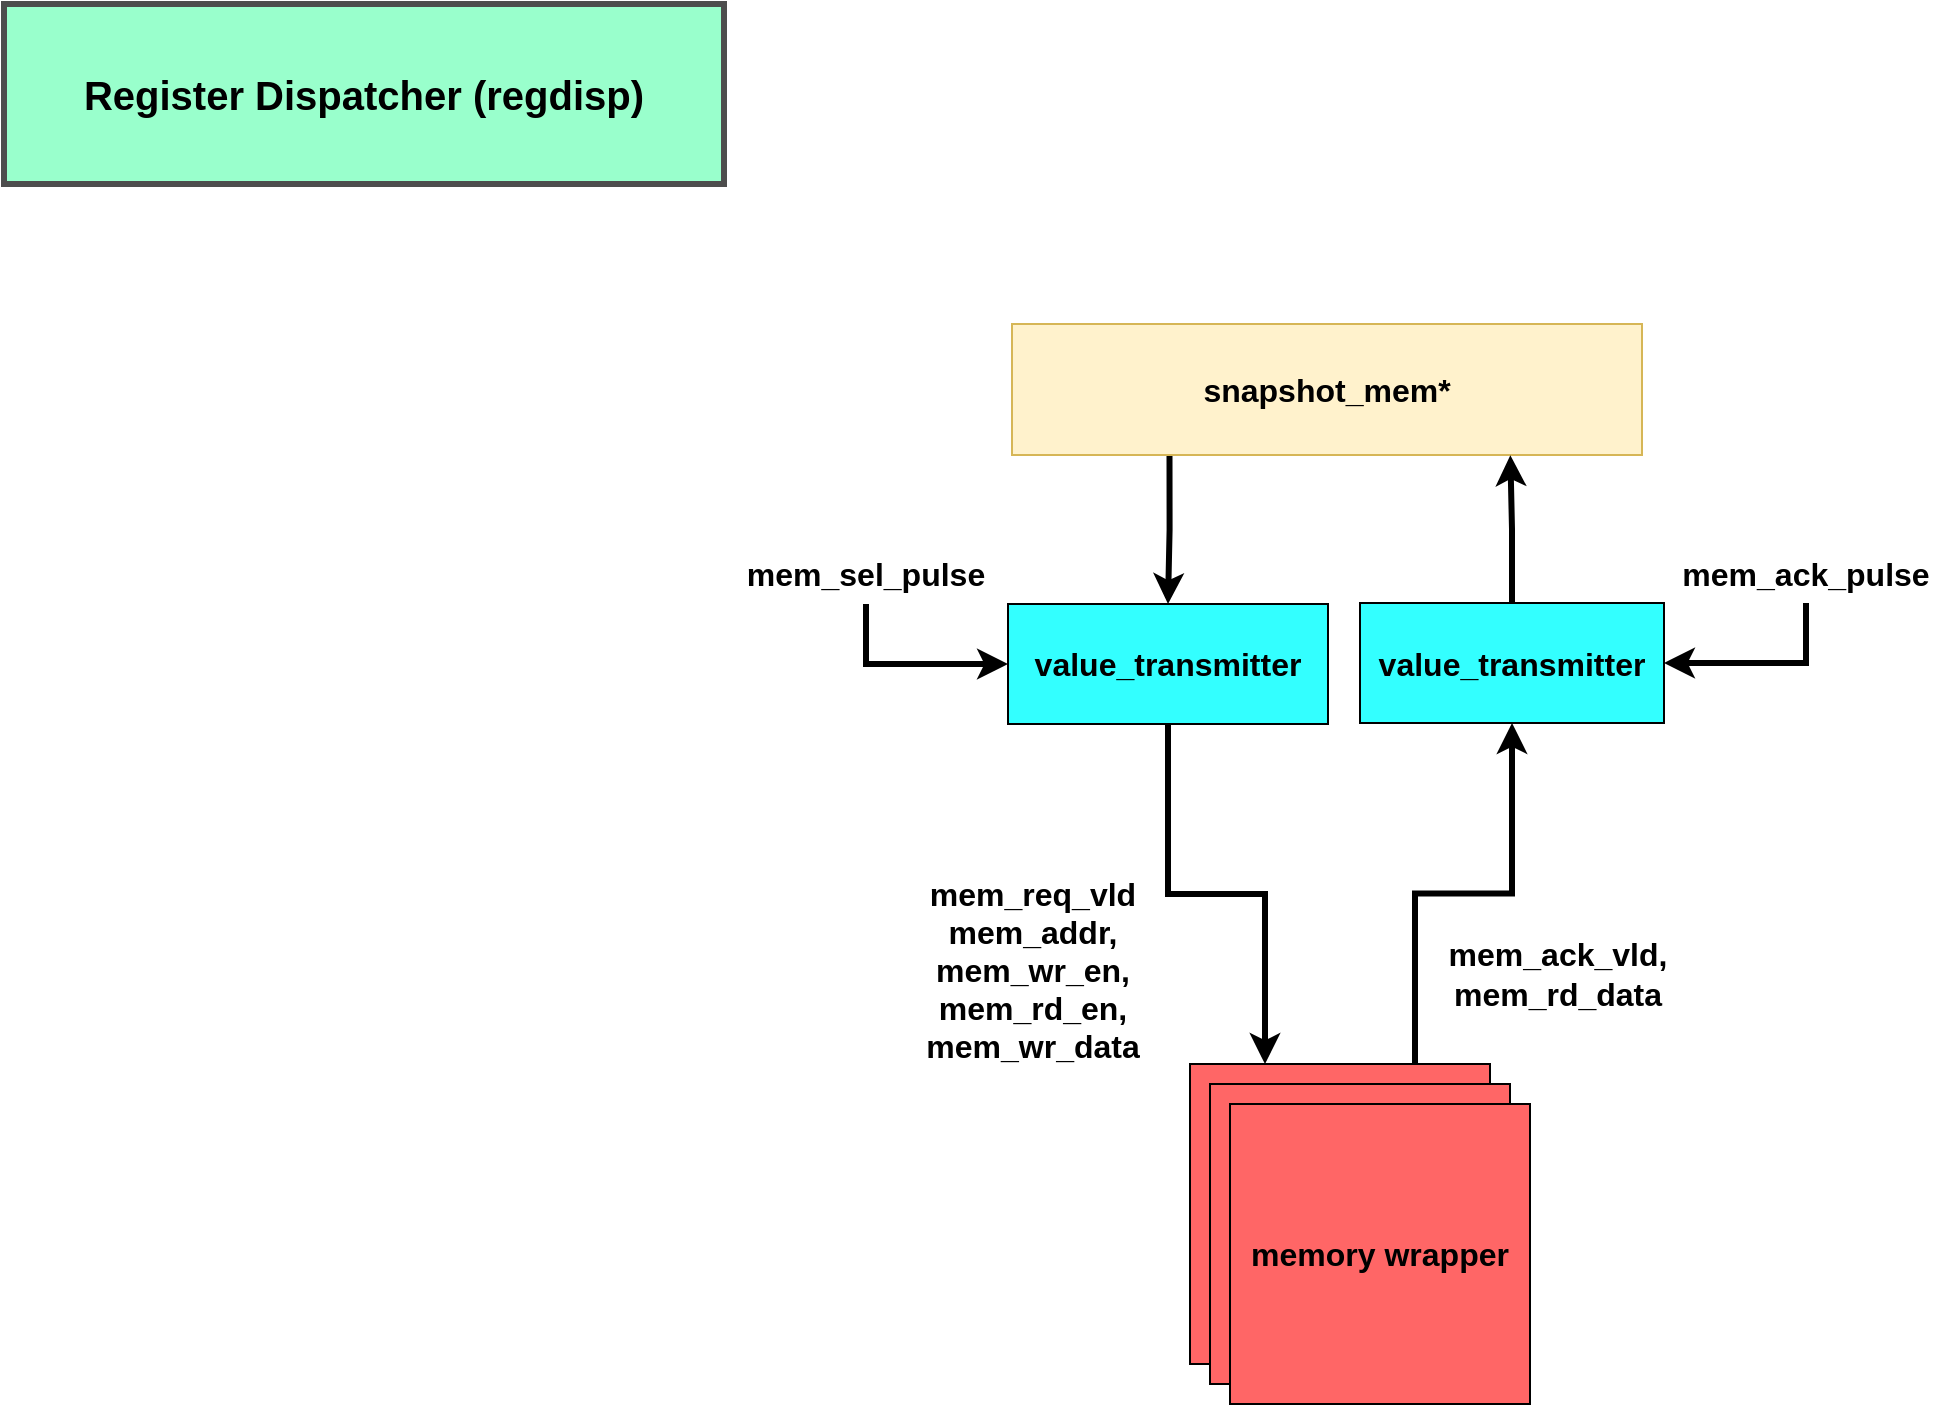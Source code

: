 <mxfile>
    <diagram id="XC5oU8Aspo-xPHmiJKxG" name="第 1 页">
        <mxGraphModel dx="1603" dy="1069" grid="1" gridSize="10" guides="1" tooltips="1" connect="1" arrows="1" fold="1" page="1" pageScale="1" pageWidth="2336" pageHeight="1654" math="0" shadow="0">
            <root>
                <mxCell id="0"/>
                <mxCell id="1" parent="0"/>
                <mxCell id="2" value="&lt;b style=&quot;font-size: 16px;&quot;&gt;value_transmitter&lt;/b&gt;" style="rounded=0;whiteSpace=wrap;html=1;fontColor=#000000;fillColor=#33FFFF;fontSize=16;" vertex="1" parent="1">
                    <mxGeometry x="1262" y="900" width="160" height="60" as="geometry"/>
                </mxCell>
                <mxCell id="3" style="edgeStyle=orthogonalEdgeStyle;html=1;exitX=0.25;exitY=1;exitDx=0;exitDy=0;entryX=0.5;entryY=0;entryDx=0;entryDy=0;strokeWidth=3;rounded=0;fontSize=16;" edge="1" parent="1" source="4" target="2">
                    <mxGeometry relative="1" as="geometry"/>
                </mxCell>
                <mxCell id="4" value="snapshot_mem*" style="rounded=0;whiteSpace=wrap;html=1;fillColor=#fff2cc;fontStyle=1;fontSize=16;strokeColor=#d6b656;" vertex="1" parent="1">
                    <mxGeometry x="1264" y="760" width="315" height="65.5" as="geometry"/>
                </mxCell>
                <mxCell id="5" style="edgeStyle=orthogonalEdgeStyle;rounded=0;html=1;exitX=0.5;exitY=0;exitDx=0;exitDy=0;strokeWidth=3;entryX=0.791;entryY=1.002;entryDx=0;entryDy=0;entryPerimeter=0;fontSize=16;" edge="1" parent="1" source="6" target="4">
                    <mxGeometry relative="1" as="geometry">
                        <mxPoint x="1513" y="831" as="targetPoint"/>
                    </mxGeometry>
                </mxCell>
                <mxCell id="6" value="&lt;b style=&quot;font-size: 16px;&quot;&gt;value_transmitter&lt;/b&gt;" style="rounded=0;whiteSpace=wrap;html=1;fontColor=#000000;fillColor=#33FFFF;fontSize=16;" vertex="1" parent="1">
                    <mxGeometry x="1438" y="899.5" width="152" height="60" as="geometry"/>
                </mxCell>
                <mxCell id="7" style="edgeStyle=orthogonalEdgeStyle;rounded=0;html=1;exitX=0.75;exitY=0;exitDx=0;exitDy=0;entryX=0.5;entryY=1;entryDx=0;entryDy=0;strokeWidth=3;fontSize=16;" edge="1" parent="1" source="11" target="6">
                    <mxGeometry relative="1" as="geometry"/>
                </mxCell>
                <mxCell id="8" style="edgeStyle=orthogonalEdgeStyle;rounded=0;html=1;exitX=0.5;exitY=1;exitDx=0;exitDy=0;entryX=0.25;entryY=0;entryDx=0;entryDy=0;strokeWidth=3;fontSize=16;" edge="1" parent="1" source="2" target="11">
                    <mxGeometry relative="1" as="geometry"/>
                </mxCell>
                <mxCell id="9" value="&lt;b style=&quot;font-size: 16px&quot;&gt;mem_req_vld&lt;br&gt;mem_addr,&lt;br style=&quot;font-size: 16px&quot;&gt;mem_wr_en,&lt;br style=&quot;font-size: 16px&quot;&gt;mem_rd_en,&lt;br style=&quot;font-size: 16px&quot;&gt;mem_wr_data&lt;/b&gt;" style="text;html=1;strokeColor=none;fillColor=none;align=center;verticalAlign=middle;whiteSpace=wrap;rounded=0;fontSize=16;" vertex="1" parent="1">
                    <mxGeometry x="1211" y="1025" width="127" height="115" as="geometry"/>
                </mxCell>
                <mxCell id="10" value="" style="group;fontSize=16;" vertex="1" connectable="0" parent="1">
                    <mxGeometry x="1353" y="1130" width="170" height="170" as="geometry"/>
                </mxCell>
                <mxCell id="11" value="memory" style="whiteSpace=wrap;html=1;aspect=fixed;fillColor=#FF6666;fontStyle=1;fontColor=#000000;fontSize=16;" vertex="1" parent="10">
                    <mxGeometry width="150" height="150" as="geometry"/>
                </mxCell>
                <mxCell id="12" value="memory" style="whiteSpace=wrap;html=1;aspect=fixed;fillColor=#FF6666;fontStyle=1;fontColor=#000000;fontSize=16;" vertex="1" parent="10">
                    <mxGeometry x="10" y="10" width="150" height="150" as="geometry"/>
                </mxCell>
                <mxCell id="13" value="memory wrapper" style="whiteSpace=wrap;html=1;aspect=fixed;fillColor=#FF6666;fontStyle=1;fontColor=#000000;fontSize=16;" vertex="1" parent="10">
                    <mxGeometry x="20" y="20" width="150" height="150" as="geometry"/>
                </mxCell>
                <mxCell id="14" value="&lt;b style=&quot;font-size: 16px&quot;&gt;mem_ack_vld,&lt;br&gt;mem_rd_data&lt;/b&gt;" style="text;html=1;strokeColor=none;fillColor=none;align=center;verticalAlign=middle;whiteSpace=wrap;rounded=0;fontSize=16;" vertex="1" parent="1">
                    <mxGeometry x="1473" y="1059" width="128" height="51" as="geometry"/>
                </mxCell>
                <mxCell id="15" style="edgeStyle=orthogonalEdgeStyle;html=1;exitX=0.5;exitY=1;exitDx=0;exitDy=0;entryX=1;entryY=0.5;entryDx=0;entryDy=0;strokeWidth=3;rounded=0;" edge="1" parent="1" source="16" target="6">
                    <mxGeometry relative="1" as="geometry"/>
                </mxCell>
                <mxCell id="16" value="&lt;b style=&quot;font-size: 16px;&quot;&gt;mem_ack_pulse&lt;/b&gt;" style="text;html=1;strokeColor=none;fillColor=none;align=center;verticalAlign=middle;whiteSpace=wrap;rounded=0;fontSize=16;" vertex="1" parent="1">
                    <mxGeometry x="1590" y="869.5" width="142" height="30" as="geometry"/>
                </mxCell>
                <mxCell id="17" style="edgeStyle=orthogonalEdgeStyle;rounded=0;html=1;entryX=0;entryY=0.5;entryDx=0;entryDy=0;strokeWidth=3;" edge="1" parent="1" source="18" target="2">
                    <mxGeometry relative="1" as="geometry"/>
                </mxCell>
                <mxCell id="18" value="&lt;b style=&quot;font-size: 16px&quot;&gt;mem_sel_pulse&lt;/b&gt;" style="text;html=1;strokeColor=none;fillColor=none;align=center;verticalAlign=middle;whiteSpace=wrap;rounded=0;fontSize=16;" vertex="1" parent="1">
                    <mxGeometry x="1120" y="870" width="142" height="30" as="geometry"/>
                </mxCell>
                <mxCell id="19" value="Register Dispatcher (regdisp)" style="text;html=1;strokeColor=#4D4D4D;fillColor=#99FFCC;align=center;verticalAlign=middle;whiteSpace=wrap;rounded=0;fontSize=20;fontStyle=1;strokeWidth=3;" vertex="1" parent="1">
                    <mxGeometry x="760" y="600" width="360" height="90" as="geometry"/>
                </mxCell>
            </root>
        </mxGraphModel>
    </diagram>
</mxfile>